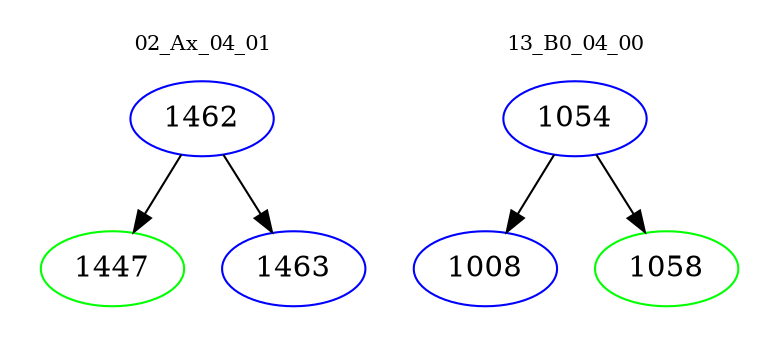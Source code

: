 digraph{
subgraph cluster_0 {
color = white
label = "02_Ax_04_01";
fontsize=10;
T0_1462 [label="1462", color="blue"]
T0_1462 -> T0_1447 [color="black"]
T0_1447 [label="1447", color="green"]
T0_1462 -> T0_1463 [color="black"]
T0_1463 [label="1463", color="blue"]
}
subgraph cluster_1 {
color = white
label = "13_B0_04_00";
fontsize=10;
T1_1054 [label="1054", color="blue"]
T1_1054 -> T1_1008 [color="black"]
T1_1008 [label="1008", color="blue"]
T1_1054 -> T1_1058 [color="black"]
T1_1058 [label="1058", color="green"]
}
}
